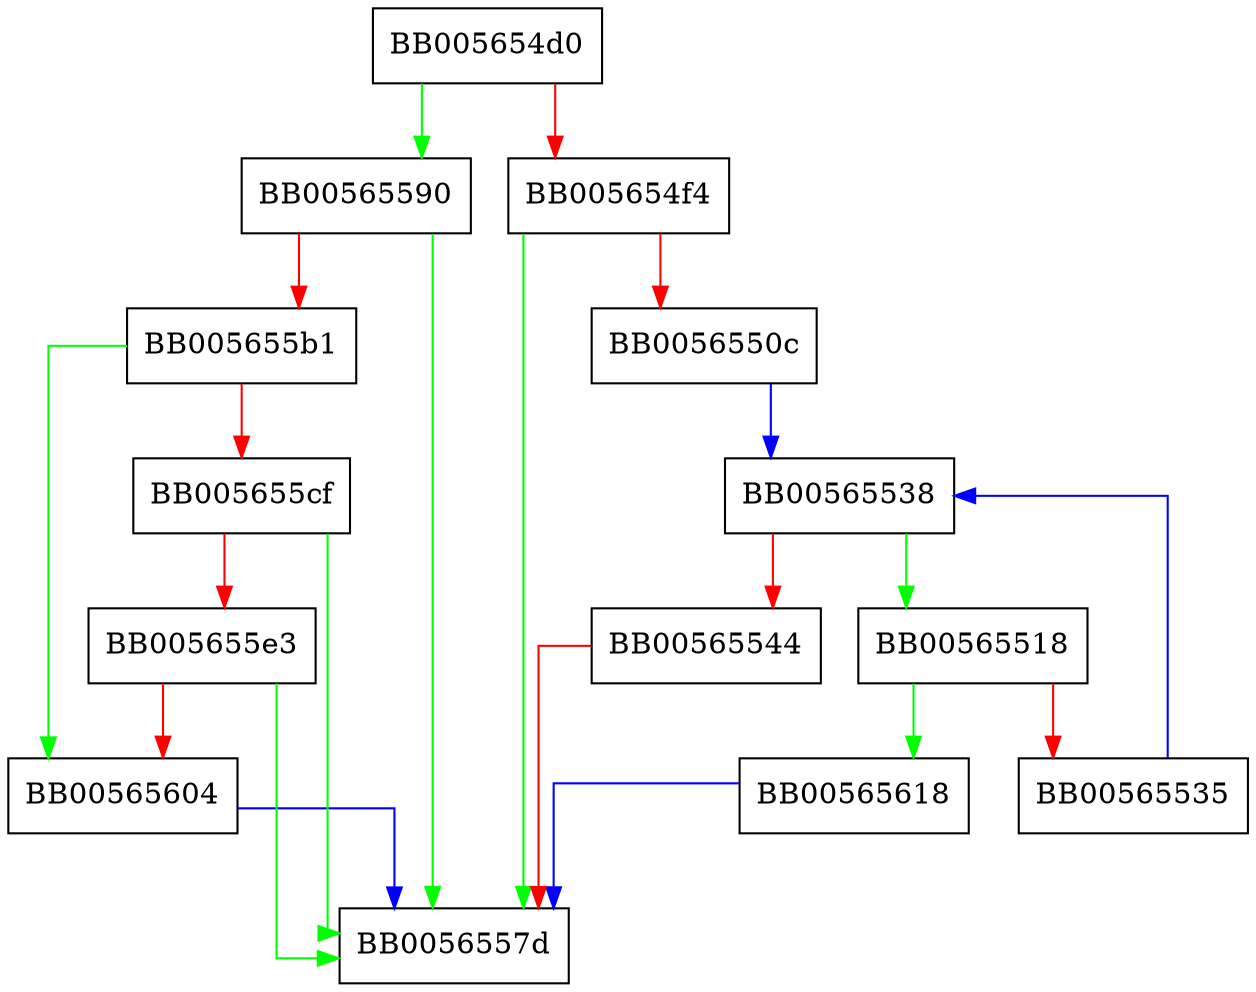 digraph ossl_cms_EnvelopedData_init_bio {
  node [shape="box"];
  graph [splines=ortho];
  BB005654d0 -> BB00565590 [color="green"];
  BB005654d0 -> BB005654f4 [color="red"];
  BB005654f4 -> BB0056557d [color="green"];
  BB005654f4 -> BB0056550c [color="red"];
  BB0056550c -> BB00565538 [color="blue"];
  BB00565518 -> BB00565618 [color="green"];
  BB00565518 -> BB00565535 [color="red"];
  BB00565535 -> BB00565538 [color="blue"];
  BB00565538 -> BB00565518 [color="green"];
  BB00565538 -> BB00565544 [color="red"];
  BB00565544 -> BB0056557d [color="red"];
  BB00565590 -> BB0056557d [color="green"];
  BB00565590 -> BB005655b1 [color="red"];
  BB005655b1 -> BB00565604 [color="green"];
  BB005655b1 -> BB005655cf [color="red"];
  BB005655cf -> BB0056557d [color="green"];
  BB005655cf -> BB005655e3 [color="red"];
  BB005655e3 -> BB0056557d [color="green"];
  BB005655e3 -> BB00565604 [color="red"];
  BB00565604 -> BB0056557d [color="blue"];
  BB00565618 -> BB0056557d [color="blue"];
}